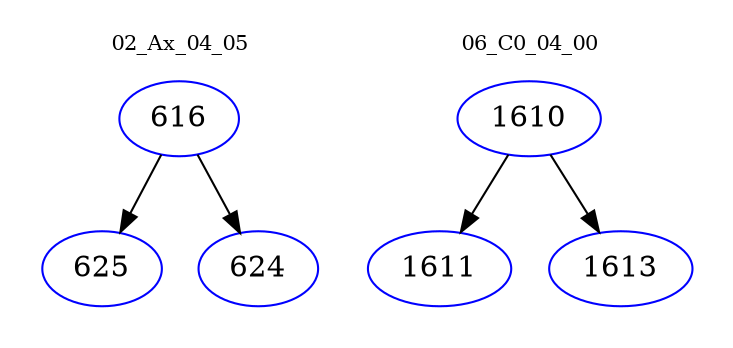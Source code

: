 digraph{
subgraph cluster_0 {
color = white
label = "02_Ax_04_05";
fontsize=10;
T0_616 [label="616", color="blue"]
T0_616 -> T0_625 [color="black"]
T0_625 [label="625", color="blue"]
T0_616 -> T0_624 [color="black"]
T0_624 [label="624", color="blue"]
}
subgraph cluster_1 {
color = white
label = "06_C0_04_00";
fontsize=10;
T1_1610 [label="1610", color="blue"]
T1_1610 -> T1_1611 [color="black"]
T1_1611 [label="1611", color="blue"]
T1_1610 -> T1_1613 [color="black"]
T1_1613 [label="1613", color="blue"]
}
}
